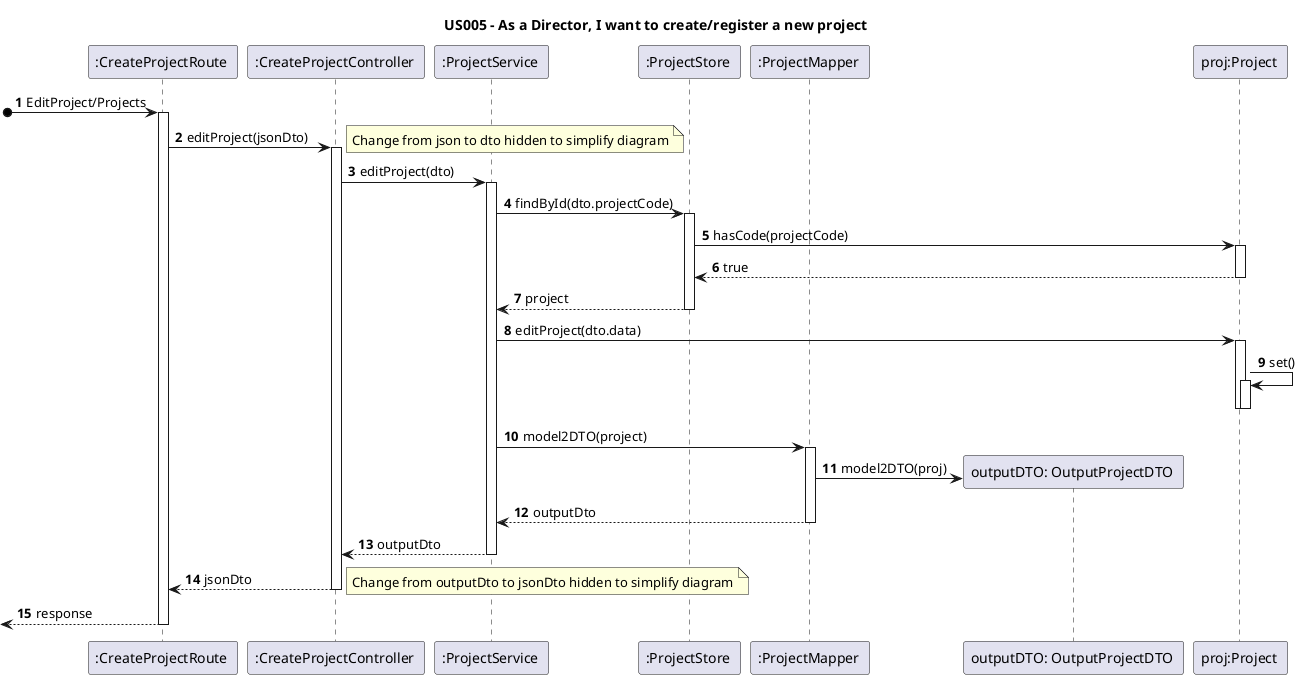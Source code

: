 @startuml
'https://plantuml.com/class-diagram

title US005 - As a Director, I want to create/register a new project

autoactivate on
autonumber


participant ":CreateProjectRoute " as route
participant ":CreateProjectController " as controller
participant ":ProjectService " as service
participant ":ProjectStore " as store
participant ":ProjectMapper " as mapper
participant "outputDTO: OutputProjectDTO " as dto
participant "proj:Project " as project


[o->  route: EditProject/Projects
route -> controller: editProject(jsonDto)

note right
Change from json to dto hidden to simplify diagram
end note

controller -> service: editProject(dto)

service -> store: findById(dto.projectCode)

store -> project: hasCode(projectCode)

project --> store: true

store --> service: project

service -> project: editProject(dto.data)

project -> project: set()
deactivate project
deactivate project

service -> mapper: model2DTO(project)

mapper -> dto**: model2DTO(proj)

mapper --> service: outputDto

service --> controller: outputDto

controller --> route: jsonDto

note right
Change from outputDto to jsonDto hidden to simplify diagram
end note

[<-- route: response

@enduml

